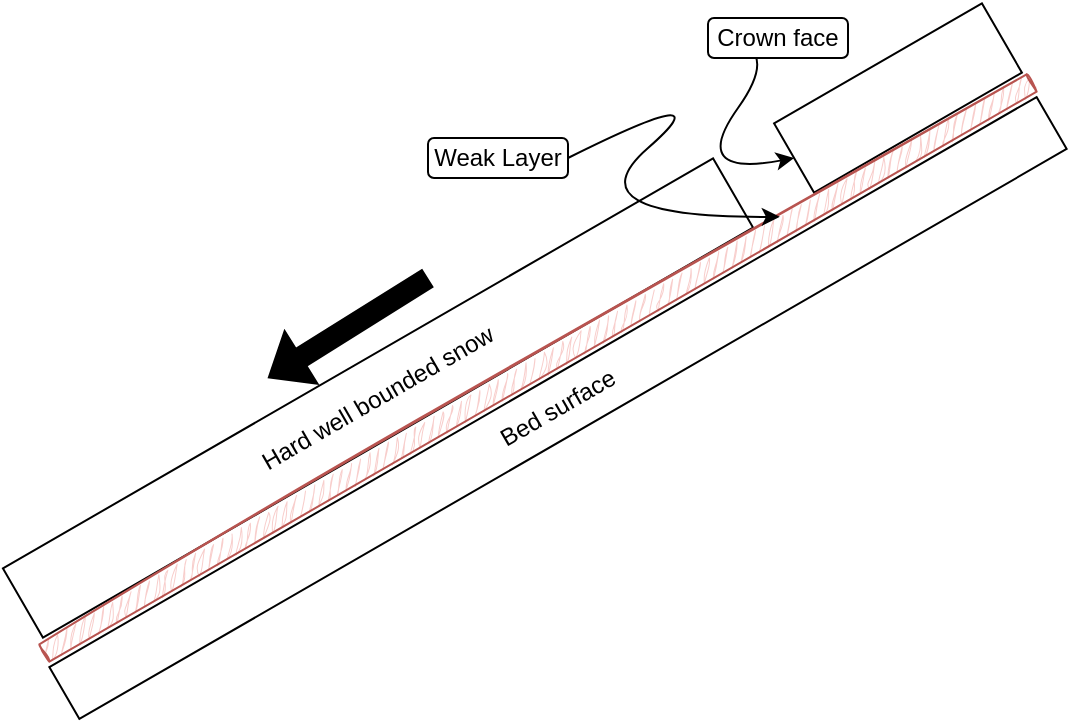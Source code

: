 <mxfile version="20.8.4" type="github"><diagram id="MrdUIbvmyO6M1Cbj9rPX" name="Page-1"><mxGraphModel dx="790" dy="1075" grid="1" gridSize="10" guides="1" tooltips="1" connect="1" arrows="1" fold="1" page="1" pageScale="1" pageWidth="850" pageHeight="1100" math="0" shadow="0"><root><mxCell id="0"/><mxCell id="1" parent="0"/><mxCell id="DGqSLWWYFNpVtJAOCZZ--1" value="Hard well bounded snow" style="rounded=0;whiteSpace=wrap;html=1;rotation=-30;" vertex="1" parent="1"><mxGeometry x="110" y="560" width="410" height="40" as="geometry"/></mxCell><mxCell id="DGqSLWWYFNpVtJAOCZZ--2" value="" style="rounded=0;whiteSpace=wrap;html=1;rotation=-30;" vertex="1" parent="1"><mxGeometry x="515" y="410" width="120" height="40" as="geometry"/></mxCell><mxCell id="DGqSLWWYFNpVtJAOCZZ--3" value="" style="rounded=0;whiteSpace=wrap;html=1;fillColor=#f8cecc;strokeColor=#b85450;shadow=0;glass=0;sketch=1;curveFitting=1;jiggle=2;rotation=-30;" vertex="1" parent="1"><mxGeometry x="110" y="560" width="570" height="10" as="geometry"/></mxCell><mxCell id="DGqSLWWYFNpVtJAOCZZ--4" value="Bed surface" style="rounded=0;whiteSpace=wrap;html=1;shadow=0;glass=0;sketch=0;rotation=-30;" vertex="1" parent="1"><mxGeometry x="120" y="570" width="570" height="30" as="geometry"/></mxCell><mxCell id="DGqSLWWYFNpVtJAOCZZ--6" value="" style="curved=1;endArrow=classic;html=1;rounded=0;entryX=0;entryY=0.5;entryDx=0;entryDy=0;exitX=0;exitY=0.5;exitDx=0;exitDy=0;" edge="1" parent="1" source="DGqSLWWYFNpVtJAOCZZ--7" target="DGqSLWWYFNpVtJAOCZZ--2"><mxGeometry width="50" height="50" relative="1" as="geometry"><mxPoint x="540" y="320" as="sourcePoint"/><mxPoint x="430" y="520" as="targetPoint"/><Array as="points"><mxPoint x="520" y="400"/><mxPoint x="470" y="470"/></Array></mxGeometry></mxCell><mxCell id="DGqSLWWYFNpVtJAOCZZ--7" value="Crown face" style="rounded=1;whiteSpace=wrap;html=1;shadow=0;glass=0;" vertex="1" parent="1"><mxGeometry x="480" y="390" width="70" height="20" as="geometry"/></mxCell><mxCell id="DGqSLWWYFNpVtJAOCZZ--8" value="" style="curved=1;endArrow=classic;html=1;rounded=0;entryX=0.75;entryY=0;entryDx=0;entryDy=0;exitX=1;exitY=0.5;exitDx=0;exitDy=0;" edge="1" parent="1" source="DGqSLWWYFNpVtJAOCZZ--10" target="DGqSLWWYFNpVtJAOCZZ--3"><mxGeometry width="50" height="50" relative="1" as="geometry"><mxPoint x="410" y="330" as="sourcePoint"/><mxPoint x="430" y="520" as="targetPoint"/><Array as="points"><mxPoint x="490" y="420"/><mxPoint x="410" y="490"/></Array></mxGeometry></mxCell><mxCell id="DGqSLWWYFNpVtJAOCZZ--10" value="Weak Layer" style="rounded=1;whiteSpace=wrap;html=1;shadow=0;glass=0;sketch=0;" vertex="1" parent="1"><mxGeometry x="340" y="450" width="70" height="20" as="geometry"/></mxCell><mxCell id="DGqSLWWYFNpVtJAOCZZ--11" value="" style="shape=flexArrow;endArrow=classic;html=1;rounded=0;fillColor=#000000;" edge="1" parent="1"><mxGeometry width="50" height="50" relative="1" as="geometry"><mxPoint x="340" y="520" as="sourcePoint"/><mxPoint x="260" y="570" as="targetPoint"/></mxGeometry></mxCell></root></mxGraphModel></diagram></mxfile>